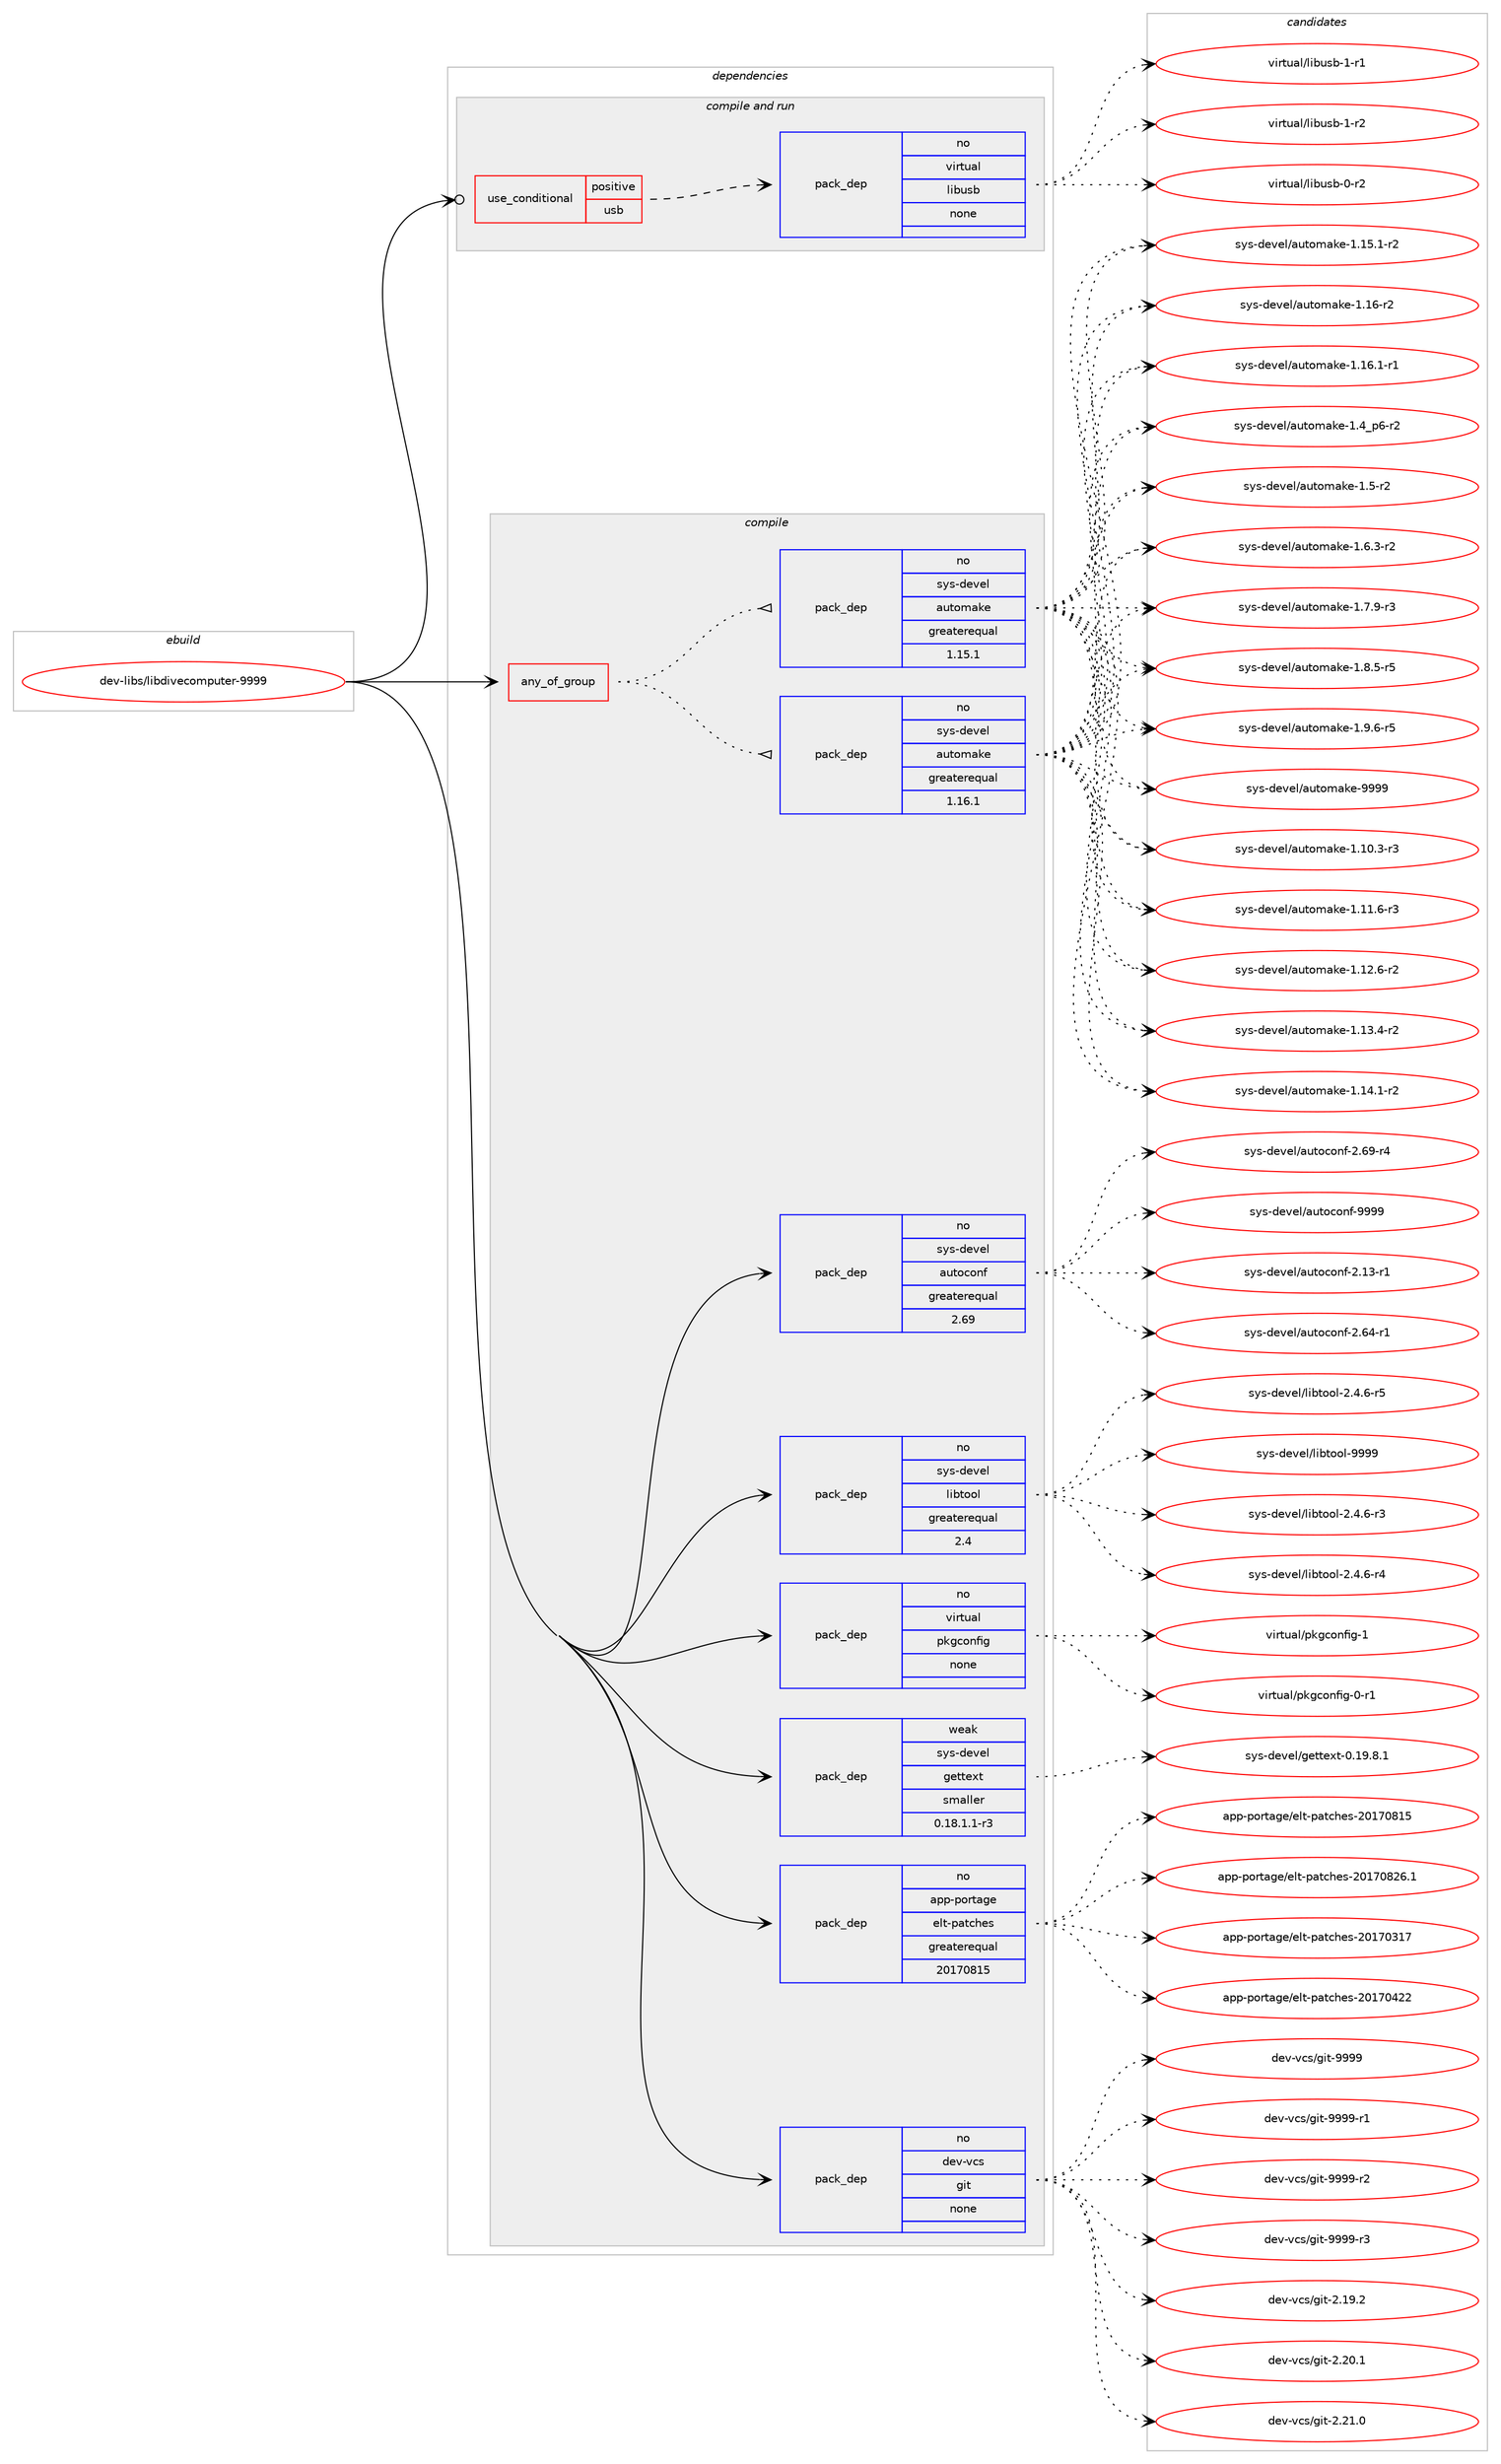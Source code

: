 digraph prolog {

# *************
# Graph options
# *************

newrank=true;
concentrate=true;
compound=true;
graph [rankdir=LR,fontname=Helvetica,fontsize=10,ranksep=1.5];#, ranksep=2.5, nodesep=0.2];
edge  [arrowhead=vee];
node  [fontname=Helvetica,fontsize=10];

# **********
# The ebuild
# **********

subgraph cluster_leftcol {
color=gray;
rank=same;
label=<<i>ebuild</i>>;
id [label="dev-libs/libdivecomputer-9999", color=red, width=4, href="../dev-libs/libdivecomputer-9999.svg"];
}

# ****************
# The dependencies
# ****************

subgraph cluster_midcol {
color=gray;
label=<<i>dependencies</i>>;
subgraph cluster_compile {
fillcolor="#eeeeee";
style=filled;
label=<<i>compile</i>>;
subgraph any22233 {
dependency1367473 [label=<<TABLE BORDER="0" CELLBORDER="1" CELLSPACING="0" CELLPADDING="4"><TR><TD CELLPADDING="10">any_of_group</TD></TR></TABLE>>, shape=none, color=red];subgraph pack978770 {
dependency1367474 [label=<<TABLE BORDER="0" CELLBORDER="1" CELLSPACING="0" CELLPADDING="4" WIDTH="220"><TR><TD ROWSPAN="6" CELLPADDING="30">pack_dep</TD></TR><TR><TD WIDTH="110">no</TD></TR><TR><TD>sys-devel</TD></TR><TR><TD>automake</TD></TR><TR><TD>greaterequal</TD></TR><TR><TD>1.16.1</TD></TR></TABLE>>, shape=none, color=blue];
}
dependency1367473:e -> dependency1367474:w [weight=20,style="dotted",arrowhead="oinv"];
subgraph pack978771 {
dependency1367475 [label=<<TABLE BORDER="0" CELLBORDER="1" CELLSPACING="0" CELLPADDING="4" WIDTH="220"><TR><TD ROWSPAN="6" CELLPADDING="30">pack_dep</TD></TR><TR><TD WIDTH="110">no</TD></TR><TR><TD>sys-devel</TD></TR><TR><TD>automake</TD></TR><TR><TD>greaterequal</TD></TR><TR><TD>1.15.1</TD></TR></TABLE>>, shape=none, color=blue];
}
dependency1367473:e -> dependency1367475:w [weight=20,style="dotted",arrowhead="oinv"];
}
id:e -> dependency1367473:w [weight=20,style="solid",arrowhead="vee"];
subgraph pack978772 {
dependency1367476 [label=<<TABLE BORDER="0" CELLBORDER="1" CELLSPACING="0" CELLPADDING="4" WIDTH="220"><TR><TD ROWSPAN="6" CELLPADDING="30">pack_dep</TD></TR><TR><TD WIDTH="110">no</TD></TR><TR><TD>app-portage</TD></TR><TR><TD>elt-patches</TD></TR><TR><TD>greaterequal</TD></TR><TR><TD>20170815</TD></TR></TABLE>>, shape=none, color=blue];
}
id:e -> dependency1367476:w [weight=20,style="solid",arrowhead="vee"];
subgraph pack978773 {
dependency1367477 [label=<<TABLE BORDER="0" CELLBORDER="1" CELLSPACING="0" CELLPADDING="4" WIDTH="220"><TR><TD ROWSPAN="6" CELLPADDING="30">pack_dep</TD></TR><TR><TD WIDTH="110">no</TD></TR><TR><TD>dev-vcs</TD></TR><TR><TD>git</TD></TR><TR><TD>none</TD></TR><TR><TD></TD></TR></TABLE>>, shape=none, color=blue];
}
id:e -> dependency1367477:w [weight=20,style="solid",arrowhead="vee"];
subgraph pack978774 {
dependency1367478 [label=<<TABLE BORDER="0" CELLBORDER="1" CELLSPACING="0" CELLPADDING="4" WIDTH="220"><TR><TD ROWSPAN="6" CELLPADDING="30">pack_dep</TD></TR><TR><TD WIDTH="110">no</TD></TR><TR><TD>sys-devel</TD></TR><TR><TD>autoconf</TD></TR><TR><TD>greaterequal</TD></TR><TR><TD>2.69</TD></TR></TABLE>>, shape=none, color=blue];
}
id:e -> dependency1367478:w [weight=20,style="solid",arrowhead="vee"];
subgraph pack978775 {
dependency1367479 [label=<<TABLE BORDER="0" CELLBORDER="1" CELLSPACING="0" CELLPADDING="4" WIDTH="220"><TR><TD ROWSPAN="6" CELLPADDING="30">pack_dep</TD></TR><TR><TD WIDTH="110">no</TD></TR><TR><TD>sys-devel</TD></TR><TR><TD>libtool</TD></TR><TR><TD>greaterequal</TD></TR><TR><TD>2.4</TD></TR></TABLE>>, shape=none, color=blue];
}
id:e -> dependency1367479:w [weight=20,style="solid",arrowhead="vee"];
subgraph pack978776 {
dependency1367480 [label=<<TABLE BORDER="0" CELLBORDER="1" CELLSPACING="0" CELLPADDING="4" WIDTH="220"><TR><TD ROWSPAN="6" CELLPADDING="30">pack_dep</TD></TR><TR><TD WIDTH="110">no</TD></TR><TR><TD>virtual</TD></TR><TR><TD>pkgconfig</TD></TR><TR><TD>none</TD></TR><TR><TD></TD></TR></TABLE>>, shape=none, color=blue];
}
id:e -> dependency1367480:w [weight=20,style="solid",arrowhead="vee"];
subgraph pack978777 {
dependency1367481 [label=<<TABLE BORDER="0" CELLBORDER="1" CELLSPACING="0" CELLPADDING="4" WIDTH="220"><TR><TD ROWSPAN="6" CELLPADDING="30">pack_dep</TD></TR><TR><TD WIDTH="110">weak</TD></TR><TR><TD>sys-devel</TD></TR><TR><TD>gettext</TD></TR><TR><TD>smaller</TD></TR><TR><TD>0.18.1.1-r3</TD></TR></TABLE>>, shape=none, color=blue];
}
id:e -> dependency1367481:w [weight=20,style="solid",arrowhead="vee"];
}
subgraph cluster_compileandrun {
fillcolor="#eeeeee";
style=filled;
label=<<i>compile and run</i>>;
subgraph cond365918 {
dependency1367482 [label=<<TABLE BORDER="0" CELLBORDER="1" CELLSPACING="0" CELLPADDING="4"><TR><TD ROWSPAN="3" CELLPADDING="10">use_conditional</TD></TR><TR><TD>positive</TD></TR><TR><TD>usb</TD></TR></TABLE>>, shape=none, color=red];
subgraph pack978778 {
dependency1367483 [label=<<TABLE BORDER="0" CELLBORDER="1" CELLSPACING="0" CELLPADDING="4" WIDTH="220"><TR><TD ROWSPAN="6" CELLPADDING="30">pack_dep</TD></TR><TR><TD WIDTH="110">no</TD></TR><TR><TD>virtual</TD></TR><TR><TD>libusb</TD></TR><TR><TD>none</TD></TR><TR><TD></TD></TR></TABLE>>, shape=none, color=blue];
}
dependency1367482:e -> dependency1367483:w [weight=20,style="dashed",arrowhead="vee"];
}
id:e -> dependency1367482:w [weight=20,style="solid",arrowhead="odotvee"];
}
subgraph cluster_run {
fillcolor="#eeeeee";
style=filled;
label=<<i>run</i>>;
}
}

# **************
# The candidates
# **************

subgraph cluster_choices {
rank=same;
color=gray;
label=<<i>candidates</i>>;

subgraph choice978770 {
color=black;
nodesep=1;
choice11512111545100101118101108479711711611110997107101454946494846514511451 [label="sys-devel/automake-1.10.3-r3", color=red, width=4,href="../sys-devel/automake-1.10.3-r3.svg"];
choice11512111545100101118101108479711711611110997107101454946494946544511451 [label="sys-devel/automake-1.11.6-r3", color=red, width=4,href="../sys-devel/automake-1.11.6-r3.svg"];
choice11512111545100101118101108479711711611110997107101454946495046544511450 [label="sys-devel/automake-1.12.6-r2", color=red, width=4,href="../sys-devel/automake-1.12.6-r2.svg"];
choice11512111545100101118101108479711711611110997107101454946495146524511450 [label="sys-devel/automake-1.13.4-r2", color=red, width=4,href="../sys-devel/automake-1.13.4-r2.svg"];
choice11512111545100101118101108479711711611110997107101454946495246494511450 [label="sys-devel/automake-1.14.1-r2", color=red, width=4,href="../sys-devel/automake-1.14.1-r2.svg"];
choice11512111545100101118101108479711711611110997107101454946495346494511450 [label="sys-devel/automake-1.15.1-r2", color=red, width=4,href="../sys-devel/automake-1.15.1-r2.svg"];
choice1151211154510010111810110847971171161111099710710145494649544511450 [label="sys-devel/automake-1.16-r2", color=red, width=4,href="../sys-devel/automake-1.16-r2.svg"];
choice11512111545100101118101108479711711611110997107101454946495446494511449 [label="sys-devel/automake-1.16.1-r1", color=red, width=4,href="../sys-devel/automake-1.16.1-r1.svg"];
choice115121115451001011181011084797117116111109971071014549465295112544511450 [label="sys-devel/automake-1.4_p6-r2", color=red, width=4,href="../sys-devel/automake-1.4_p6-r2.svg"];
choice11512111545100101118101108479711711611110997107101454946534511450 [label="sys-devel/automake-1.5-r2", color=red, width=4,href="../sys-devel/automake-1.5-r2.svg"];
choice115121115451001011181011084797117116111109971071014549465446514511450 [label="sys-devel/automake-1.6.3-r2", color=red, width=4,href="../sys-devel/automake-1.6.3-r2.svg"];
choice115121115451001011181011084797117116111109971071014549465546574511451 [label="sys-devel/automake-1.7.9-r3", color=red, width=4,href="../sys-devel/automake-1.7.9-r3.svg"];
choice115121115451001011181011084797117116111109971071014549465646534511453 [label="sys-devel/automake-1.8.5-r5", color=red, width=4,href="../sys-devel/automake-1.8.5-r5.svg"];
choice115121115451001011181011084797117116111109971071014549465746544511453 [label="sys-devel/automake-1.9.6-r5", color=red, width=4,href="../sys-devel/automake-1.9.6-r5.svg"];
choice115121115451001011181011084797117116111109971071014557575757 [label="sys-devel/automake-9999", color=red, width=4,href="../sys-devel/automake-9999.svg"];
dependency1367474:e -> choice11512111545100101118101108479711711611110997107101454946494846514511451:w [style=dotted,weight="100"];
dependency1367474:e -> choice11512111545100101118101108479711711611110997107101454946494946544511451:w [style=dotted,weight="100"];
dependency1367474:e -> choice11512111545100101118101108479711711611110997107101454946495046544511450:w [style=dotted,weight="100"];
dependency1367474:e -> choice11512111545100101118101108479711711611110997107101454946495146524511450:w [style=dotted,weight="100"];
dependency1367474:e -> choice11512111545100101118101108479711711611110997107101454946495246494511450:w [style=dotted,weight="100"];
dependency1367474:e -> choice11512111545100101118101108479711711611110997107101454946495346494511450:w [style=dotted,weight="100"];
dependency1367474:e -> choice1151211154510010111810110847971171161111099710710145494649544511450:w [style=dotted,weight="100"];
dependency1367474:e -> choice11512111545100101118101108479711711611110997107101454946495446494511449:w [style=dotted,weight="100"];
dependency1367474:e -> choice115121115451001011181011084797117116111109971071014549465295112544511450:w [style=dotted,weight="100"];
dependency1367474:e -> choice11512111545100101118101108479711711611110997107101454946534511450:w [style=dotted,weight="100"];
dependency1367474:e -> choice115121115451001011181011084797117116111109971071014549465446514511450:w [style=dotted,weight="100"];
dependency1367474:e -> choice115121115451001011181011084797117116111109971071014549465546574511451:w [style=dotted,weight="100"];
dependency1367474:e -> choice115121115451001011181011084797117116111109971071014549465646534511453:w [style=dotted,weight="100"];
dependency1367474:e -> choice115121115451001011181011084797117116111109971071014549465746544511453:w [style=dotted,weight="100"];
dependency1367474:e -> choice115121115451001011181011084797117116111109971071014557575757:w [style=dotted,weight="100"];
}
subgraph choice978771 {
color=black;
nodesep=1;
choice11512111545100101118101108479711711611110997107101454946494846514511451 [label="sys-devel/automake-1.10.3-r3", color=red, width=4,href="../sys-devel/automake-1.10.3-r3.svg"];
choice11512111545100101118101108479711711611110997107101454946494946544511451 [label="sys-devel/automake-1.11.6-r3", color=red, width=4,href="../sys-devel/automake-1.11.6-r3.svg"];
choice11512111545100101118101108479711711611110997107101454946495046544511450 [label="sys-devel/automake-1.12.6-r2", color=red, width=4,href="../sys-devel/automake-1.12.6-r2.svg"];
choice11512111545100101118101108479711711611110997107101454946495146524511450 [label="sys-devel/automake-1.13.4-r2", color=red, width=4,href="../sys-devel/automake-1.13.4-r2.svg"];
choice11512111545100101118101108479711711611110997107101454946495246494511450 [label="sys-devel/automake-1.14.1-r2", color=red, width=4,href="../sys-devel/automake-1.14.1-r2.svg"];
choice11512111545100101118101108479711711611110997107101454946495346494511450 [label="sys-devel/automake-1.15.1-r2", color=red, width=4,href="../sys-devel/automake-1.15.1-r2.svg"];
choice1151211154510010111810110847971171161111099710710145494649544511450 [label="sys-devel/automake-1.16-r2", color=red, width=4,href="../sys-devel/automake-1.16-r2.svg"];
choice11512111545100101118101108479711711611110997107101454946495446494511449 [label="sys-devel/automake-1.16.1-r1", color=red, width=4,href="../sys-devel/automake-1.16.1-r1.svg"];
choice115121115451001011181011084797117116111109971071014549465295112544511450 [label="sys-devel/automake-1.4_p6-r2", color=red, width=4,href="../sys-devel/automake-1.4_p6-r2.svg"];
choice11512111545100101118101108479711711611110997107101454946534511450 [label="sys-devel/automake-1.5-r2", color=red, width=4,href="../sys-devel/automake-1.5-r2.svg"];
choice115121115451001011181011084797117116111109971071014549465446514511450 [label="sys-devel/automake-1.6.3-r2", color=red, width=4,href="../sys-devel/automake-1.6.3-r2.svg"];
choice115121115451001011181011084797117116111109971071014549465546574511451 [label="sys-devel/automake-1.7.9-r3", color=red, width=4,href="../sys-devel/automake-1.7.9-r3.svg"];
choice115121115451001011181011084797117116111109971071014549465646534511453 [label="sys-devel/automake-1.8.5-r5", color=red, width=4,href="../sys-devel/automake-1.8.5-r5.svg"];
choice115121115451001011181011084797117116111109971071014549465746544511453 [label="sys-devel/automake-1.9.6-r5", color=red, width=4,href="../sys-devel/automake-1.9.6-r5.svg"];
choice115121115451001011181011084797117116111109971071014557575757 [label="sys-devel/automake-9999", color=red, width=4,href="../sys-devel/automake-9999.svg"];
dependency1367475:e -> choice11512111545100101118101108479711711611110997107101454946494846514511451:w [style=dotted,weight="100"];
dependency1367475:e -> choice11512111545100101118101108479711711611110997107101454946494946544511451:w [style=dotted,weight="100"];
dependency1367475:e -> choice11512111545100101118101108479711711611110997107101454946495046544511450:w [style=dotted,weight="100"];
dependency1367475:e -> choice11512111545100101118101108479711711611110997107101454946495146524511450:w [style=dotted,weight="100"];
dependency1367475:e -> choice11512111545100101118101108479711711611110997107101454946495246494511450:w [style=dotted,weight="100"];
dependency1367475:e -> choice11512111545100101118101108479711711611110997107101454946495346494511450:w [style=dotted,weight="100"];
dependency1367475:e -> choice1151211154510010111810110847971171161111099710710145494649544511450:w [style=dotted,weight="100"];
dependency1367475:e -> choice11512111545100101118101108479711711611110997107101454946495446494511449:w [style=dotted,weight="100"];
dependency1367475:e -> choice115121115451001011181011084797117116111109971071014549465295112544511450:w [style=dotted,weight="100"];
dependency1367475:e -> choice11512111545100101118101108479711711611110997107101454946534511450:w [style=dotted,weight="100"];
dependency1367475:e -> choice115121115451001011181011084797117116111109971071014549465446514511450:w [style=dotted,weight="100"];
dependency1367475:e -> choice115121115451001011181011084797117116111109971071014549465546574511451:w [style=dotted,weight="100"];
dependency1367475:e -> choice115121115451001011181011084797117116111109971071014549465646534511453:w [style=dotted,weight="100"];
dependency1367475:e -> choice115121115451001011181011084797117116111109971071014549465746544511453:w [style=dotted,weight="100"];
dependency1367475:e -> choice115121115451001011181011084797117116111109971071014557575757:w [style=dotted,weight="100"];
}
subgraph choice978772 {
color=black;
nodesep=1;
choice97112112451121111141169710310147101108116451129711699104101115455048495548514955 [label="app-portage/elt-patches-20170317", color=red, width=4,href="../app-portage/elt-patches-20170317.svg"];
choice97112112451121111141169710310147101108116451129711699104101115455048495548525050 [label="app-portage/elt-patches-20170422", color=red, width=4,href="../app-portage/elt-patches-20170422.svg"];
choice97112112451121111141169710310147101108116451129711699104101115455048495548564953 [label="app-portage/elt-patches-20170815", color=red, width=4,href="../app-portage/elt-patches-20170815.svg"];
choice971121124511211111411697103101471011081164511297116991041011154550484955485650544649 [label="app-portage/elt-patches-20170826.1", color=red, width=4,href="../app-portage/elt-patches-20170826.1.svg"];
dependency1367476:e -> choice97112112451121111141169710310147101108116451129711699104101115455048495548514955:w [style=dotted,weight="100"];
dependency1367476:e -> choice97112112451121111141169710310147101108116451129711699104101115455048495548525050:w [style=dotted,weight="100"];
dependency1367476:e -> choice97112112451121111141169710310147101108116451129711699104101115455048495548564953:w [style=dotted,weight="100"];
dependency1367476:e -> choice971121124511211111411697103101471011081164511297116991041011154550484955485650544649:w [style=dotted,weight="100"];
}
subgraph choice978773 {
color=black;
nodesep=1;
choice10010111845118991154710310511645504649574650 [label="dev-vcs/git-2.19.2", color=red, width=4,href="../dev-vcs/git-2.19.2.svg"];
choice10010111845118991154710310511645504650484649 [label="dev-vcs/git-2.20.1", color=red, width=4,href="../dev-vcs/git-2.20.1.svg"];
choice10010111845118991154710310511645504650494648 [label="dev-vcs/git-2.21.0", color=red, width=4,href="../dev-vcs/git-2.21.0.svg"];
choice1001011184511899115471031051164557575757 [label="dev-vcs/git-9999", color=red, width=4,href="../dev-vcs/git-9999.svg"];
choice10010111845118991154710310511645575757574511449 [label="dev-vcs/git-9999-r1", color=red, width=4,href="../dev-vcs/git-9999-r1.svg"];
choice10010111845118991154710310511645575757574511450 [label="dev-vcs/git-9999-r2", color=red, width=4,href="../dev-vcs/git-9999-r2.svg"];
choice10010111845118991154710310511645575757574511451 [label="dev-vcs/git-9999-r3", color=red, width=4,href="../dev-vcs/git-9999-r3.svg"];
dependency1367477:e -> choice10010111845118991154710310511645504649574650:w [style=dotted,weight="100"];
dependency1367477:e -> choice10010111845118991154710310511645504650484649:w [style=dotted,weight="100"];
dependency1367477:e -> choice10010111845118991154710310511645504650494648:w [style=dotted,weight="100"];
dependency1367477:e -> choice1001011184511899115471031051164557575757:w [style=dotted,weight="100"];
dependency1367477:e -> choice10010111845118991154710310511645575757574511449:w [style=dotted,weight="100"];
dependency1367477:e -> choice10010111845118991154710310511645575757574511450:w [style=dotted,weight="100"];
dependency1367477:e -> choice10010111845118991154710310511645575757574511451:w [style=dotted,weight="100"];
}
subgraph choice978774 {
color=black;
nodesep=1;
choice1151211154510010111810110847971171161119911111010245504649514511449 [label="sys-devel/autoconf-2.13-r1", color=red, width=4,href="../sys-devel/autoconf-2.13-r1.svg"];
choice1151211154510010111810110847971171161119911111010245504654524511449 [label="sys-devel/autoconf-2.64-r1", color=red, width=4,href="../sys-devel/autoconf-2.64-r1.svg"];
choice1151211154510010111810110847971171161119911111010245504654574511452 [label="sys-devel/autoconf-2.69-r4", color=red, width=4,href="../sys-devel/autoconf-2.69-r4.svg"];
choice115121115451001011181011084797117116111991111101024557575757 [label="sys-devel/autoconf-9999", color=red, width=4,href="../sys-devel/autoconf-9999.svg"];
dependency1367478:e -> choice1151211154510010111810110847971171161119911111010245504649514511449:w [style=dotted,weight="100"];
dependency1367478:e -> choice1151211154510010111810110847971171161119911111010245504654524511449:w [style=dotted,weight="100"];
dependency1367478:e -> choice1151211154510010111810110847971171161119911111010245504654574511452:w [style=dotted,weight="100"];
dependency1367478:e -> choice115121115451001011181011084797117116111991111101024557575757:w [style=dotted,weight="100"];
}
subgraph choice978775 {
color=black;
nodesep=1;
choice1151211154510010111810110847108105981161111111084550465246544511451 [label="sys-devel/libtool-2.4.6-r3", color=red, width=4,href="../sys-devel/libtool-2.4.6-r3.svg"];
choice1151211154510010111810110847108105981161111111084550465246544511452 [label="sys-devel/libtool-2.4.6-r4", color=red, width=4,href="../sys-devel/libtool-2.4.6-r4.svg"];
choice1151211154510010111810110847108105981161111111084550465246544511453 [label="sys-devel/libtool-2.4.6-r5", color=red, width=4,href="../sys-devel/libtool-2.4.6-r5.svg"];
choice1151211154510010111810110847108105981161111111084557575757 [label="sys-devel/libtool-9999", color=red, width=4,href="../sys-devel/libtool-9999.svg"];
dependency1367479:e -> choice1151211154510010111810110847108105981161111111084550465246544511451:w [style=dotted,weight="100"];
dependency1367479:e -> choice1151211154510010111810110847108105981161111111084550465246544511452:w [style=dotted,weight="100"];
dependency1367479:e -> choice1151211154510010111810110847108105981161111111084550465246544511453:w [style=dotted,weight="100"];
dependency1367479:e -> choice1151211154510010111810110847108105981161111111084557575757:w [style=dotted,weight="100"];
}
subgraph choice978776 {
color=black;
nodesep=1;
choice11810511411611797108471121071039911111010210510345484511449 [label="virtual/pkgconfig-0-r1", color=red, width=4,href="../virtual/pkgconfig-0-r1.svg"];
choice1181051141161179710847112107103991111101021051034549 [label="virtual/pkgconfig-1", color=red, width=4,href="../virtual/pkgconfig-1.svg"];
dependency1367480:e -> choice11810511411611797108471121071039911111010210510345484511449:w [style=dotted,weight="100"];
dependency1367480:e -> choice1181051141161179710847112107103991111101021051034549:w [style=dotted,weight="100"];
}
subgraph choice978777 {
color=black;
nodesep=1;
choice1151211154510010111810110847103101116116101120116454846495746564649 [label="sys-devel/gettext-0.19.8.1", color=red, width=4,href="../sys-devel/gettext-0.19.8.1.svg"];
dependency1367481:e -> choice1151211154510010111810110847103101116116101120116454846495746564649:w [style=dotted,weight="100"];
}
subgraph choice978778 {
color=black;
nodesep=1;
choice1181051141161179710847108105981171159845484511450 [label="virtual/libusb-0-r2", color=red, width=4,href="../virtual/libusb-0-r2.svg"];
choice1181051141161179710847108105981171159845494511449 [label="virtual/libusb-1-r1", color=red, width=4,href="../virtual/libusb-1-r1.svg"];
choice1181051141161179710847108105981171159845494511450 [label="virtual/libusb-1-r2", color=red, width=4,href="../virtual/libusb-1-r2.svg"];
dependency1367483:e -> choice1181051141161179710847108105981171159845484511450:w [style=dotted,weight="100"];
dependency1367483:e -> choice1181051141161179710847108105981171159845494511449:w [style=dotted,weight="100"];
dependency1367483:e -> choice1181051141161179710847108105981171159845494511450:w [style=dotted,weight="100"];
}
}

}
